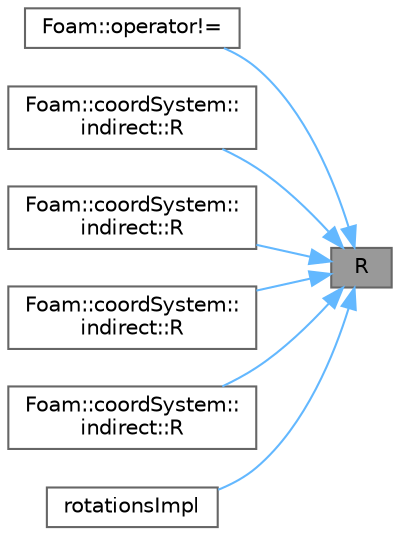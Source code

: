 digraph "R"
{
 // LATEX_PDF_SIZE
  bgcolor="transparent";
  edge [fontname=Helvetica,fontsize=10,labelfontname=Helvetica,labelfontsize=10];
  node [fontname=Helvetica,fontsize=10,shape=box,height=0.2,width=0.4];
  rankdir="RL";
  Node1 [id="Node000001",label="R",height=0.2,width=0.4,color="gray40", fillcolor="grey60", style="filled", fontcolor="black",tooltip=" "];
  Node1 -> Node2 [id="edge1_Node000001_Node000002",dir="back",color="steelblue1",style="solid",tooltip=" "];
  Node2 [id="Node000002",label="Foam::operator!=",height=0.2,width=0.4,color="grey40", fillcolor="white", style="filled",URL="$namespaceFoam.html#a08fc8f9064c7c67ca1adceb53cd17766",tooltip=" "];
  Node1 -> Node3 [id="edge2_Node000001_Node000003",dir="back",color="steelblue1",style="solid",tooltip=" "];
  Node3 [id="Node000003",label="Foam::coordSystem::\lindirect::R",height=0.2,width=0.4,color="grey40", fillcolor="white", style="filled",URL="$classFoam_1_1coordSystem_1_1indirect.html#aabe9502167d965e7b123dca0280e9d6e",tooltip=" "];
  Node1 -> Node4 [id="edge3_Node000001_Node000004",dir="back",color="steelblue1",style="solid",tooltip=" "];
  Node4 [id="Node000004",label="Foam::coordSystem::\lindirect::R",height=0.2,width=0.4,color="grey40", fillcolor="white", style="filled",URL="$classFoam_1_1coordSystem_1_1indirect.html#a29fa8113ce47238198c2fd5e7e3e5caf",tooltip=" "];
  Node1 -> Node5 [id="edge4_Node000001_Node000005",dir="back",color="steelblue1",style="solid",tooltip=" "];
  Node5 [id="Node000005",label="Foam::coordSystem::\lindirect::R",height=0.2,width=0.4,color="grey40", fillcolor="white", style="filled",URL="$classFoam_1_1coordSystem_1_1indirect.html#a73a35ca1cd522a7e36cfc4aed1be0d54",tooltip=" "];
  Node1 -> Node6 [id="edge5_Node000001_Node000006",dir="back",color="steelblue1",style="solid",tooltip=" "];
  Node6 [id="Node000006",label="Foam::coordSystem::\lindirect::R",height=0.2,width=0.4,color="grey40", fillcolor="white", style="filled",URL="$classFoam_1_1coordSystem_1_1indirect.html#aee40995e1a740805e326470e318cefd8",tooltip=" "];
  Node1 -> Node7 [id="edge6_Node000001_Node000007",dir="back",color="steelblue1",style="solid",tooltip=" "];
  Node7 [id="Node000007",label="rotationsImpl",height=0.2,width=0.4,color="grey40", fillcolor="white", style="filled",URL="$classFoam_1_1coordinateSystem.html#ae31437e209ad5c226ca2e04dbea1bd6c",tooltip=" "];
}
